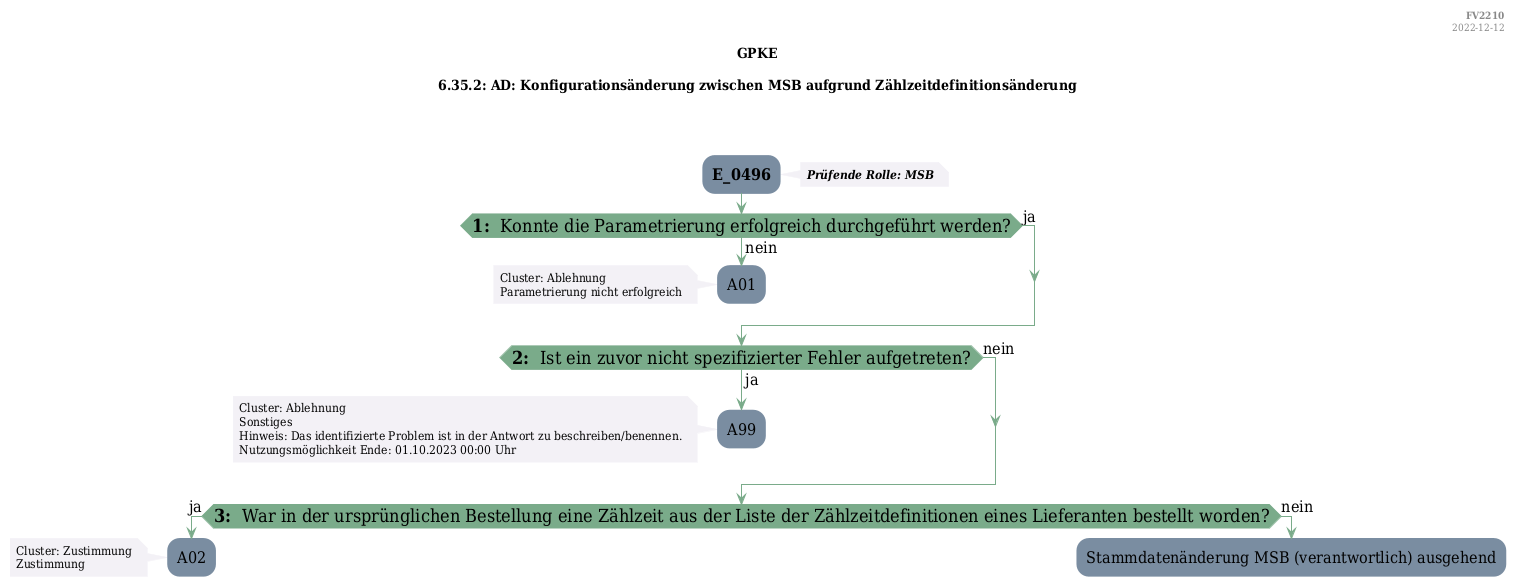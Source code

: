 @startuml
skinparam Shadowing false
skinparam NoteBorderColor #f3f1f6
skinparam NoteBackgroundColor #f3f1f6
skinparam NoteFontSize 12
skinparam ActivityBorderColor none
skinparam ActivityBackgroundColor #7a8da1
skinparam ActivityFontSize 16
skinparam ArrowColor #7aab8a
skinparam ArrowFontSize 16
skinparam ActivityDiamondBackgroundColor #7aab8a
skinparam ActivityDiamondBorderColor #7aab8a
skinparam ActivityDiamondFontSize 18
skinparam defaultFontName DejaVu Serif Condensed
skinparam ActivityEndColor #669580

header
<b>FV2210
2022-12-12
endheader

title
GPKE

6.35.2: AD: Konfigurationsänderung zwischen MSB aufgrund Zählzeitdefinitionsänderung



end title
:<b>E_0496</b>;
note right
<b><i>Prüfende Rolle: MSB
end note

if (<b>1: </b> Konnte die Parametrierung erfolgreich durchgeführt werden?) then (ja)
else (nein)
    :A01;
    note left
        Cluster: Ablehnung
        Parametrierung nicht erfolgreich
    endnote
    kill;
endif
if (<b>2: </b> Ist ein zuvor nicht spezifizierter Fehler aufgetreten?) then (ja)
    :A99;
    note left
        Cluster: Ablehnung
        Sonstiges
        Hinweis: Das identifizierte Problem ist in der Antwort zu beschreiben/benennen.
        Nutzungsmöglichkeit Ende: 01.10.2023 00:00 Uhr
    endnote
    kill;
else (nein)
endif
if (<b>3: </b> War in der ursprünglichen Bestellung eine Zählzeit aus der Liste der Zählzeitdefinitionen eines Lieferanten bestellt worden?) then (ja)
    :A02;
    note left
        Cluster: Zustimmung
        Zustimmung
    endnote
    kill;
else (nein)
    :Stammdatenänderung MSB (verantwortlich) ausgehend;
    kill;
endif

@enduml
